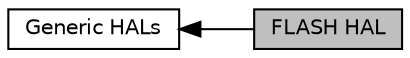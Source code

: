 digraph "FLASH HAL"
{
  edge [fontname="Helvetica",fontsize="10",labelfontname="Helvetica",labelfontsize="10"];
  node [fontname="Helvetica",fontsize="10",shape=record];
  rankdir=LR;
  Node1 [label="Generic HALs",height=0.2,width=0.4,color="black", fillcolor="white", style="filled",URL="$df/d88/group__grp__gen__hal.html"];
  Node0 [label="FLASH HAL",height=0.2,width=0.4,color="black", fillcolor="grey75", style="filled", fontcolor="black"];
  Node1->Node0 [shape=plaintext, dir="back", style="solid"];
}
